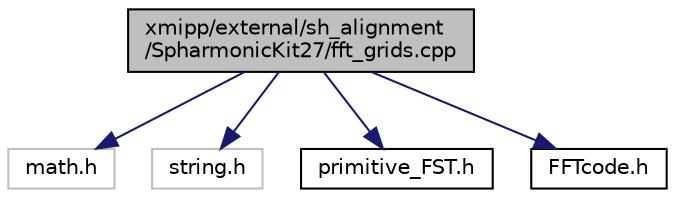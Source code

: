digraph "xmipp/external/sh_alignment/SpharmonicKit27/fft_grids.cpp"
{
  edge [fontname="Helvetica",fontsize="10",labelfontname="Helvetica",labelfontsize="10"];
  node [fontname="Helvetica",fontsize="10",shape=record];
  Node0 [label="xmipp/external/sh_alignment\l/SpharmonicKit27/fft_grids.cpp",height=0.2,width=0.4,color="black", fillcolor="grey75", style="filled", fontcolor="black"];
  Node0 -> Node1 [color="midnightblue",fontsize="10",style="solid",fontname="Helvetica"];
  Node1 [label="math.h",height=0.2,width=0.4,color="grey75", fillcolor="white", style="filled"];
  Node0 -> Node2 [color="midnightblue",fontsize="10",style="solid",fontname="Helvetica"];
  Node2 [label="string.h",height=0.2,width=0.4,color="grey75", fillcolor="white", style="filled"];
  Node0 -> Node3 [color="midnightblue",fontsize="10",style="solid",fontname="Helvetica"];
  Node3 [label="primitive_FST.h",height=0.2,width=0.4,color="black", fillcolor="white", style="filled",URL="$primitive__FST_8h.html"];
  Node0 -> Node4 [color="midnightblue",fontsize="10",style="solid",fontname="Helvetica"];
  Node4 [label="FFTcode.h",height=0.2,width=0.4,color="black", fillcolor="white", style="filled",URL="$FFTcode_8h.html"];
}
